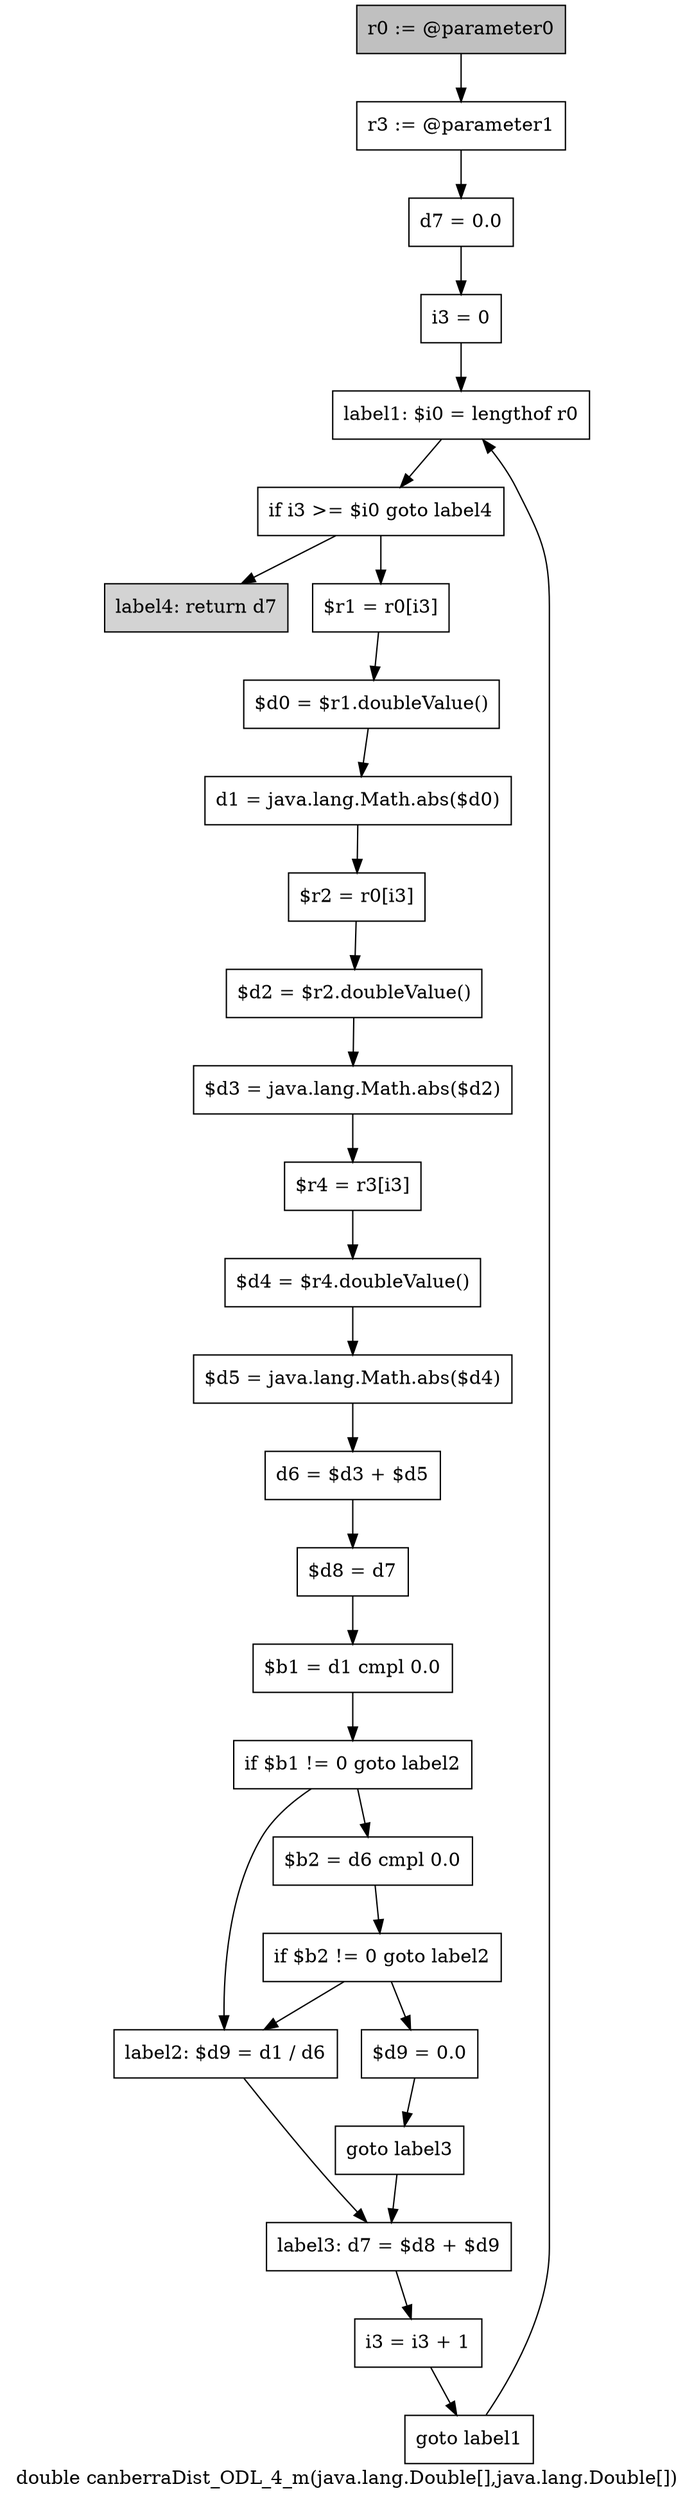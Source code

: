 digraph "double canberraDist_ODL_4_m(java.lang.Double[],java.lang.Double[])" {
    label="double canberraDist_ODL_4_m(java.lang.Double[],java.lang.Double[])";
    node [shape=box];
    "0" [style=filled,fillcolor=gray,label="r0 := @parameter0",];
    "1" [label="r3 := @parameter1",];
    "0"->"1";
    "2" [label="d7 = 0.0",];
    "1"->"2";
    "3" [label="i3 = 0",];
    "2"->"3";
    "4" [label="label1: $i0 = lengthof r0",];
    "3"->"4";
    "5" [label="if i3 >= $i0 goto label4",];
    "4"->"5";
    "6" [label="$r1 = r0[i3]",];
    "5"->"6";
    "27" [style=filled,fillcolor=lightgray,label="label4: return d7",];
    "5"->"27";
    "7" [label="$d0 = $r1.doubleValue()",];
    "6"->"7";
    "8" [label="d1 = java.lang.Math.abs($d0)",];
    "7"->"8";
    "9" [label="$r2 = r0[i3]",];
    "8"->"9";
    "10" [label="$d2 = $r2.doubleValue()",];
    "9"->"10";
    "11" [label="$d3 = java.lang.Math.abs($d2)",];
    "10"->"11";
    "12" [label="$r4 = r3[i3]",];
    "11"->"12";
    "13" [label="$d4 = $r4.doubleValue()",];
    "12"->"13";
    "14" [label="$d5 = java.lang.Math.abs($d4)",];
    "13"->"14";
    "15" [label="d6 = $d3 + $d5",];
    "14"->"15";
    "16" [label="$d8 = d7",];
    "15"->"16";
    "17" [label="$b1 = d1 cmpl 0.0",];
    "16"->"17";
    "18" [label="if $b1 != 0 goto label2",];
    "17"->"18";
    "19" [label="$b2 = d6 cmpl 0.0",];
    "18"->"19";
    "23" [label="label2: $d9 = d1 / d6",];
    "18"->"23";
    "20" [label="if $b2 != 0 goto label2",];
    "19"->"20";
    "21" [label="$d9 = 0.0",];
    "20"->"21";
    "20"->"23";
    "22" [label="goto label3",];
    "21"->"22";
    "24" [label="label3: d7 = $d8 + $d9",];
    "22"->"24";
    "23"->"24";
    "25" [label="i3 = i3 + 1",];
    "24"->"25";
    "26" [label="goto label1",];
    "25"->"26";
    "26"->"4";
}
